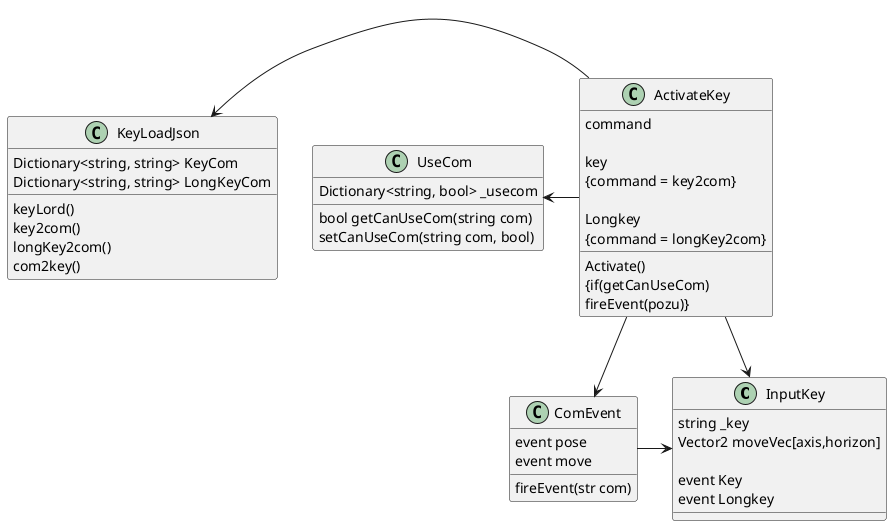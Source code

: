 @startuml

class InputKey{
    string _key 
    Vector2 moveVec[axis,horizon]

    event Key
    event Longkey

}

class KeyLoadJson{
    Dictionary<string, string> KeyCom
    Dictionary<string, string> LongKeyCom

    keyLord()
    key2com()
    longKey2com()
    com2key()
}

class ActivateKey{
    command 

    key
    {command = key2com}

    Longkey
    {command = longKey2com}

    Activate()
    {if(getCanUseCom)
        fireEvent(pozu)}
}

class ComEvent{
    event pose
    event move
    fireEvent(str com)
}

class UseCom{
    Dictionary<string, bool> _usecom

    bool getCanUseCom(string com)
    setCanUseCom(string com, bool)

}



InputKey <- ActivateKey
KeyLoadJson <- ActivateKey
UseCom <- ActivateKey
ComEvent <-up- ActivateKey
ComEvent -> InputKey